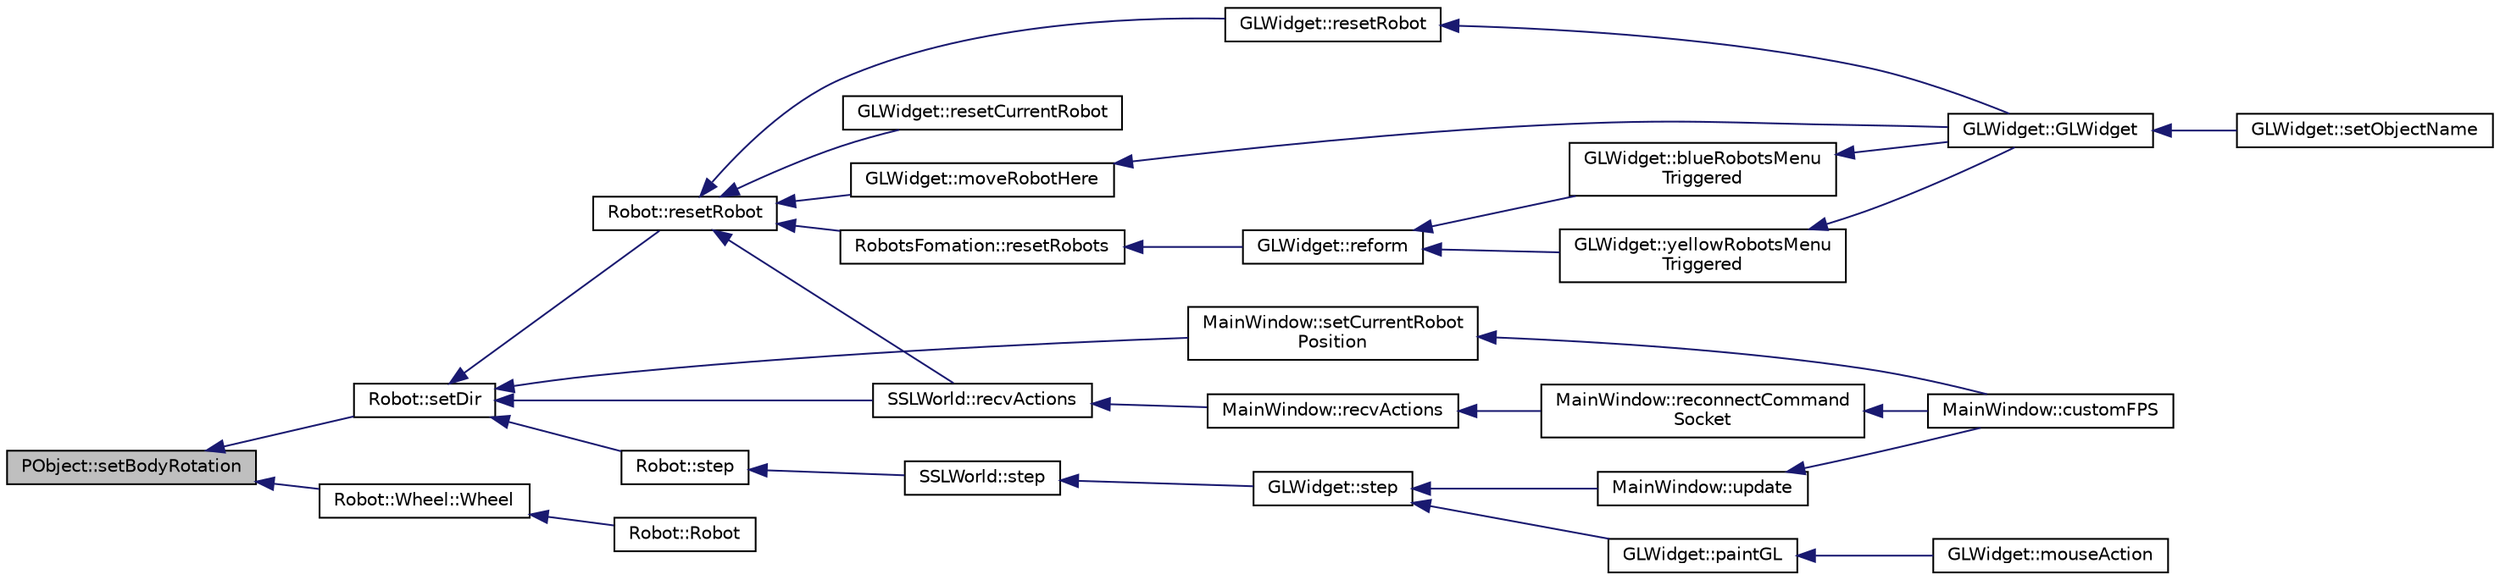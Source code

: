digraph "PObject::setBodyRotation"
{
 // INTERACTIVE_SVG=YES
  edge [fontname="Helvetica",fontsize="10",labelfontname="Helvetica",labelfontsize="10"];
  node [fontname="Helvetica",fontsize="10",shape=record];
  rankdir="LR";
  Node1 [label="PObject::setBodyRotation",height=0.2,width=0.4,color="black", fillcolor="grey75", style="filled", fontcolor="black"];
  Node1 -> Node2 [dir="back",color="midnightblue",fontsize="10",style="solid",fontname="Helvetica"];
  Node2 [label="Robot::setDir",height=0.2,width=0.4,color="black", fillcolor="white", style="filled",URL="$d4/d84/class_robot.html#a477e45893bbd07b5ff94f36f6fed12c6"];
  Node2 -> Node3 [dir="back",color="midnightblue",fontsize="10",style="solid",fontname="Helvetica"];
  Node3 [label="MainWindow::setCurrentRobot\lPosition",height=0.2,width=0.4,color="black", fillcolor="white", style="filled",URL="$d9/dc6/class_main_window.html#abf70ab6834b8f552659edf27b9313e13"];
  Node3 -> Node4 [dir="back",color="midnightblue",fontsize="10",style="solid",fontname="Helvetica"];
  Node4 [label="MainWindow::customFPS",height=0.2,width=0.4,color="black", fillcolor="white", style="filled",URL="$d9/dc6/class_main_window.html#a54b84786850165c4e5466bc2e4097810"];
  Node2 -> Node5 [dir="back",color="midnightblue",fontsize="10",style="solid",fontname="Helvetica"];
  Node5 [label="Robot::step",height=0.2,width=0.4,color="black", fillcolor="white", style="filled",URL="$d4/d84/class_robot.html#aa50d73cd1109a70133af442674ed3a1a"];
  Node5 -> Node6 [dir="back",color="midnightblue",fontsize="10",style="solid",fontname="Helvetica"];
  Node6 [label="SSLWorld::step",height=0.2,width=0.4,color="black", fillcolor="white", style="filled",URL="$d9/d7f/class_s_s_l_world.html#a19a89ea3cdc5eeb4176ee4f44c3d1328"];
  Node6 -> Node7 [dir="back",color="midnightblue",fontsize="10",style="solid",fontname="Helvetica"];
  Node7 [label="GLWidget::step",height=0.2,width=0.4,color="black", fillcolor="white", style="filled",URL="$da/d10/class_g_l_widget.html#a655d413639cb45a511baec4d3d4b723c"];
  Node7 -> Node8 [dir="back",color="midnightblue",fontsize="10",style="solid",fontname="Helvetica"];
  Node8 [label="GLWidget::paintGL",height=0.2,width=0.4,color="black", fillcolor="white", style="filled",URL="$da/d10/class_g_l_widget.html#a640b5570cb2b37724fd5b58a77339c5e"];
  Node8 -> Node9 [dir="back",color="midnightblue",fontsize="10",style="solid",fontname="Helvetica"];
  Node9 [label="GLWidget::mouseAction",height=0.2,width=0.4,color="black", fillcolor="white", style="filled",URL="$da/d10/class_g_l_widget.html#ac38cb02e557b2f553c83bb49f26eb50d"];
  Node7 -> Node10 [dir="back",color="midnightblue",fontsize="10",style="solid",fontname="Helvetica"];
  Node10 [label="MainWindow::update",height=0.2,width=0.4,color="black", fillcolor="white", style="filled",URL="$d9/dc6/class_main_window.html#a128f71880d4b9683149023fc46fcc9f8"];
  Node10 -> Node4 [dir="back",color="midnightblue",fontsize="10",style="solid",fontname="Helvetica"];
  Node2 -> Node11 [dir="back",color="midnightblue",fontsize="10",style="solid",fontname="Helvetica"];
  Node11 [label="Robot::resetRobot",height=0.2,width=0.4,color="black", fillcolor="white", style="filled",URL="$d4/d84/class_robot.html#a998cd0e4c8b4b1240bb5ffe221bb0d01"];
  Node11 -> Node12 [dir="back",color="midnightblue",fontsize="10",style="solid",fontname="Helvetica"];
  Node12 [label="GLWidget::resetRobot",height=0.2,width=0.4,color="black", fillcolor="white", style="filled",URL="$da/d10/class_g_l_widget.html#ae9dfc92aeb33f08384e5a23e07d10c8f"];
  Node12 -> Node13 [dir="back",color="midnightblue",fontsize="10",style="solid",fontname="Helvetica"];
  Node13 [label="GLWidget::GLWidget",height=0.2,width=0.4,color="black", fillcolor="white", style="filled",URL="$da/d10/class_g_l_widget.html#ad3e2c0a887e2335be75b585b73889b41"];
  Node13 -> Node14 [dir="back",color="midnightblue",fontsize="10",style="solid",fontname="Helvetica"];
  Node14 [label="GLWidget::setObjectName",height=0.2,width=0.4,color="black", fillcolor="white", style="filled",URL="$da/d10/class_g_l_widget.html#a83016effcc53812c6bd1905b84aeb99d"];
  Node11 -> Node15 [dir="back",color="midnightblue",fontsize="10",style="solid",fontname="Helvetica"];
  Node15 [label="GLWidget::resetCurrentRobot",height=0.2,width=0.4,color="black", fillcolor="white", style="filled",URL="$da/d10/class_g_l_widget.html#a99d8b0a93b753bc60992ff465b34623b"];
  Node11 -> Node16 [dir="back",color="midnightblue",fontsize="10",style="solid",fontname="Helvetica"];
  Node16 [label="GLWidget::moveRobotHere",height=0.2,width=0.4,color="black", fillcolor="white", style="filled",URL="$da/d10/class_g_l_widget.html#aee4d669d1eabc2668e81de32e4c3561d"];
  Node16 -> Node13 [dir="back",color="midnightblue",fontsize="10",style="solid",fontname="Helvetica"];
  Node11 -> Node17 [dir="back",color="midnightblue",fontsize="10",style="solid",fontname="Helvetica"];
  Node17 [label="SSLWorld::recvActions",height=0.2,width=0.4,color="black", fillcolor="white", style="filled",URL="$d9/d7f/class_s_s_l_world.html#a47a57176f6f8aa3283a6846576c7db2c"];
  Node17 -> Node18 [dir="back",color="midnightblue",fontsize="10",style="solid",fontname="Helvetica"];
  Node18 [label="MainWindow::recvActions",height=0.2,width=0.4,color="black", fillcolor="white", style="filled",URL="$d9/dc6/class_main_window.html#a387f42462d1aaf94676c608d4dc014ca"];
  Node18 -> Node19 [dir="back",color="midnightblue",fontsize="10",style="solid",fontname="Helvetica"];
  Node19 [label="MainWindow::reconnectCommand\lSocket",height=0.2,width=0.4,color="black", fillcolor="white", style="filled",URL="$d9/dc6/class_main_window.html#a3773663f183cdba856ae784c0dad02b4"];
  Node19 -> Node4 [dir="back",color="midnightblue",fontsize="10",style="solid",fontname="Helvetica"];
  Node11 -> Node20 [dir="back",color="midnightblue",fontsize="10",style="solid",fontname="Helvetica"];
  Node20 [label="RobotsFomation::resetRobots",height=0.2,width=0.4,color="black", fillcolor="white", style="filled",URL="$dd/da7/class_robots_fomation.html#af8c90dba30b7a2fa051bbfdceb19c459"];
  Node20 -> Node21 [dir="back",color="midnightblue",fontsize="10",style="solid",fontname="Helvetica"];
  Node21 [label="GLWidget::reform",height=0.2,width=0.4,color="black", fillcolor="white", style="filled",URL="$da/d10/class_g_l_widget.html#ad6994da2d74a615b87fce3e1d72b6cd1"];
  Node21 -> Node22 [dir="back",color="midnightblue",fontsize="10",style="solid",fontname="Helvetica"];
  Node22 [label="GLWidget::blueRobotsMenu\lTriggered",height=0.2,width=0.4,color="black", fillcolor="white", style="filled",URL="$da/d10/class_g_l_widget.html#a62823a9c350a15b254301c9ee6d339e1"];
  Node22 -> Node13 [dir="back",color="midnightblue",fontsize="10",style="solid",fontname="Helvetica"];
  Node21 -> Node23 [dir="back",color="midnightblue",fontsize="10",style="solid",fontname="Helvetica"];
  Node23 [label="GLWidget::yellowRobotsMenu\lTriggered",height=0.2,width=0.4,color="black", fillcolor="white", style="filled",URL="$da/d10/class_g_l_widget.html#a8f362a814392f9061ac753929cdd0a44"];
  Node23 -> Node13 [dir="back",color="midnightblue",fontsize="10",style="solid",fontname="Helvetica"];
  Node2 -> Node17 [dir="back",color="midnightblue",fontsize="10",style="solid",fontname="Helvetica"];
  Node1 -> Node24 [dir="back",color="midnightblue",fontsize="10",style="solid",fontname="Helvetica"];
  Node24 [label="Robot::Wheel::Wheel",height=0.2,width=0.4,color="black", fillcolor="white", style="filled",URL="$dd/d2c/class_robot_1_1_wheel.html#abc407517ad7df31af76139f78572e080"];
  Node24 -> Node25 [dir="back",color="midnightblue",fontsize="10",style="solid",fontname="Helvetica"];
  Node25 [label="Robot::Robot",height=0.2,width=0.4,color="black", fillcolor="white", style="filled",URL="$d4/d84/class_robot.html#a0d001cb5d44e39ced4e1cfc524ad49de"];
}
